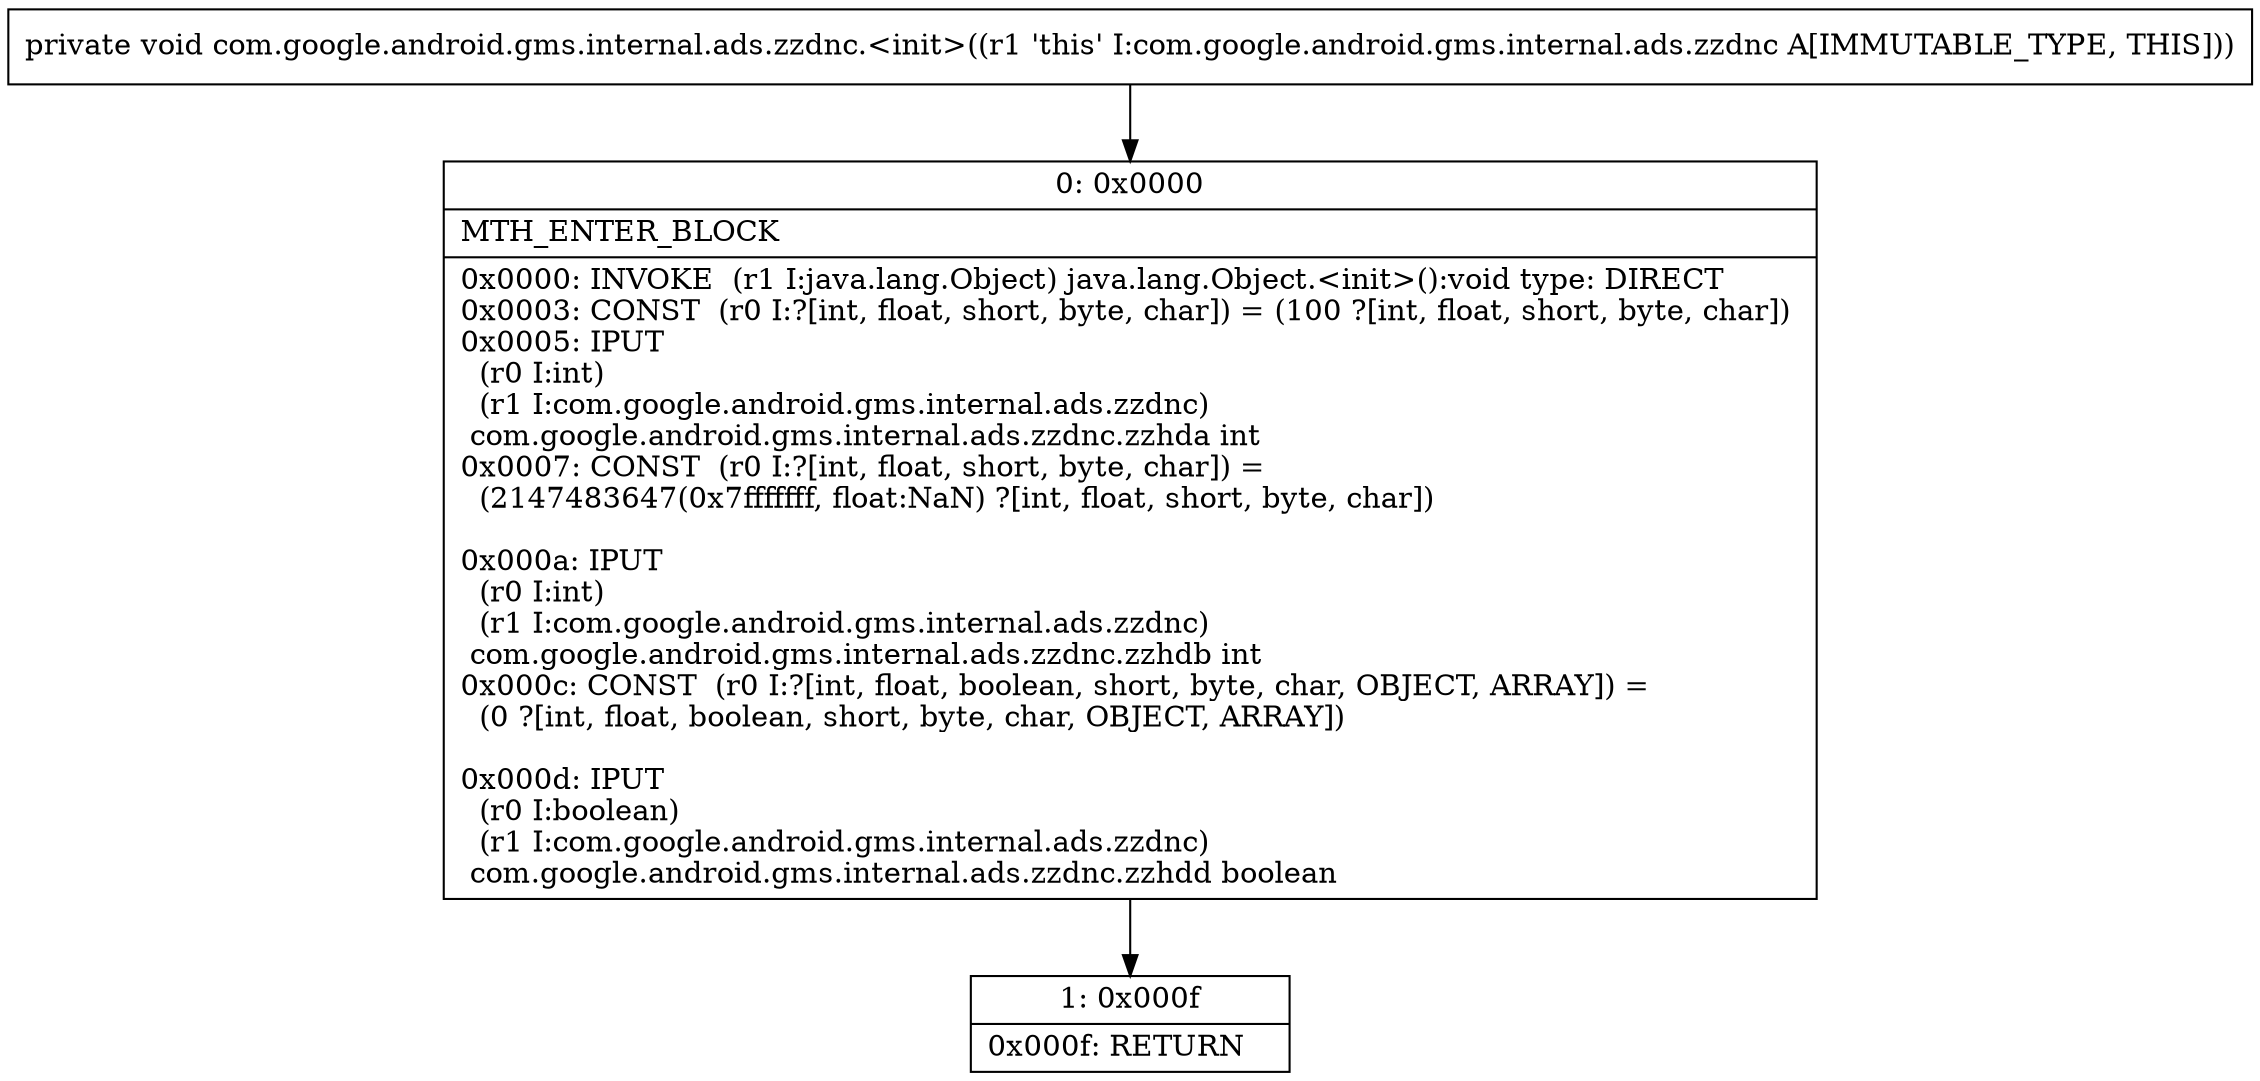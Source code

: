digraph "CFG forcom.google.android.gms.internal.ads.zzdnc.\<init\>()V" {
Node_0 [shape=record,label="{0\:\ 0x0000|MTH_ENTER_BLOCK\l|0x0000: INVOKE  (r1 I:java.lang.Object) java.lang.Object.\<init\>():void type: DIRECT \l0x0003: CONST  (r0 I:?[int, float, short, byte, char]) = (100 ?[int, float, short, byte, char]) \l0x0005: IPUT  \l  (r0 I:int)\l  (r1 I:com.google.android.gms.internal.ads.zzdnc)\l com.google.android.gms.internal.ads.zzdnc.zzhda int \l0x0007: CONST  (r0 I:?[int, float, short, byte, char]) = \l  (2147483647(0x7fffffff, float:NaN) ?[int, float, short, byte, char])\l \l0x000a: IPUT  \l  (r0 I:int)\l  (r1 I:com.google.android.gms.internal.ads.zzdnc)\l com.google.android.gms.internal.ads.zzdnc.zzhdb int \l0x000c: CONST  (r0 I:?[int, float, boolean, short, byte, char, OBJECT, ARRAY]) = \l  (0 ?[int, float, boolean, short, byte, char, OBJECT, ARRAY])\l \l0x000d: IPUT  \l  (r0 I:boolean)\l  (r1 I:com.google.android.gms.internal.ads.zzdnc)\l com.google.android.gms.internal.ads.zzdnc.zzhdd boolean \l}"];
Node_1 [shape=record,label="{1\:\ 0x000f|0x000f: RETURN   \l}"];
MethodNode[shape=record,label="{private void com.google.android.gms.internal.ads.zzdnc.\<init\>((r1 'this' I:com.google.android.gms.internal.ads.zzdnc A[IMMUTABLE_TYPE, THIS])) }"];
MethodNode -> Node_0;
Node_0 -> Node_1;
}

